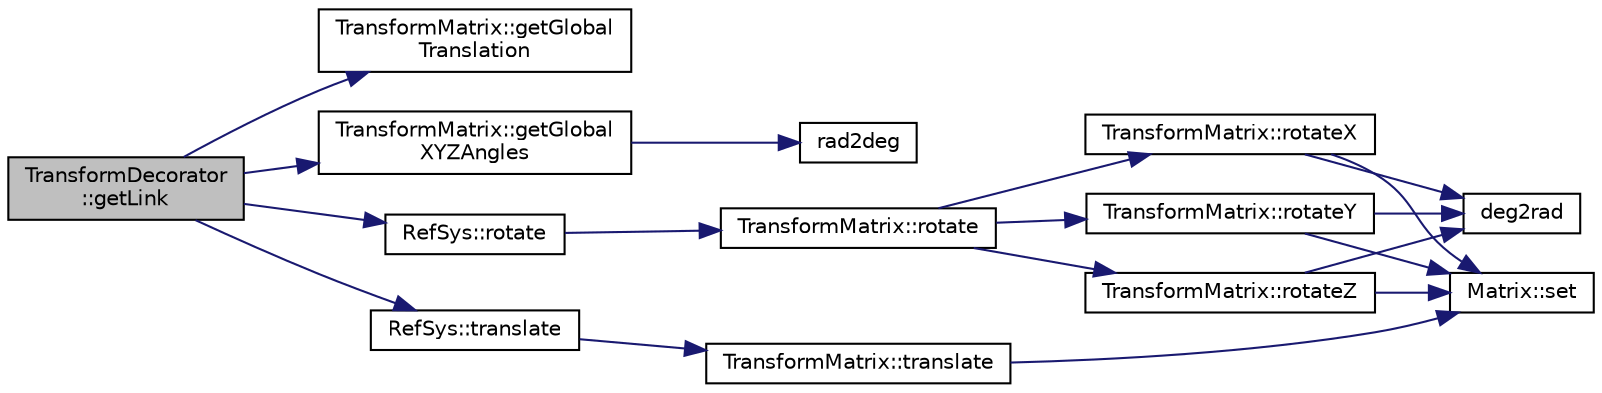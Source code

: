 digraph "TransformDecorator::getLink"
{
  edge [fontname="Helvetica",fontsize="10",labelfontname="Helvetica",labelfontsize="10"];
  node [fontname="Helvetica",fontsize="10",shape=record];
  rankdir="LR";
  Node1 [label="TransformDecorator\l::getLink",height=0.2,width=0.4,color="black", fillcolor="grey75", style="filled" fontcolor="black"];
  Node1 -> Node2 [color="midnightblue",fontsize="10",style="solid",fontname="Helvetica"];
  Node2 [label="TransformMatrix::getGlobal\lTranslation",height=0.2,width=0.4,color="black", fillcolor="white", style="filled",URL="$classTransformMatrix.html#a7f27e92f29e5d19fdffafb1fd987984b",tooltip="Gets the translation wrt. the fixed axes x,y,z. Obtains the rotation angles about the fixed x..."];
  Node1 -> Node3 [color="midnightblue",fontsize="10",style="solid",fontname="Helvetica"];
  Node3 [label="TransformMatrix::getGlobal\lXYZAngles",height=0.2,width=0.4,color="black", fillcolor="white", style="filled",URL="$classTransformMatrix.html#a72b499093d75f6737660168c21b01a5b",tooltip="Gets the rotation angles about the fixed axes x,y,z. Obtains the rotation angles about the fixed x..."];
  Node3 -> Node4 [color="midnightblue",fontsize="10",style="solid",fontname="Helvetica"];
  Node4 [label="rad2deg",height=0.2,width=0.4,color="black", fillcolor="white", style="filled",URL="$Math_8h.html#a638b7a3259334d9389d4dcb31cb7dfea"];
  Node1 -> Node5 [color="midnightblue",fontsize="10",style="solid",fontname="Helvetica"];
  Node5 [label="RefSys::rotate",height=0.2,width=0.4,color="black", fillcolor="white", style="filled",URL="$classRefSys.html#af6bf58cbf4ee5d308bd05ab976562c56",tooltip="Rotates the reference system This methods rotates the reference system The origin is kept unmoved..."];
  Node5 -> Node6 [color="midnightblue",fontsize="10",style="solid",fontname="Helvetica"];
  Node6 [label="TransformMatrix::rotate",height=0.2,width=0.4,color="black", fillcolor="white", style="filled",URL="$classTransformMatrix.html#a20910983db5e4e0574879dd86b4f8a3e",tooltip="Applies a Roll-Pitch-Yaw rotation around the initial fixed x, y, z Applies three rotations around the..."];
  Node6 -> Node7 [color="midnightblue",fontsize="10",style="solid",fontname="Helvetica"];
  Node7 [label="TransformMatrix::rotateX",height=0.2,width=0.4,color="black", fillcolor="white", style="filled",URL="$classTransformMatrix.html#ad94010aa2da239614efbfb4926d63c04",tooltip="Applies a rotation around initial fixed x axis Applies a rotation around current x axis..."];
  Node7 -> Node8 [color="midnightblue",fontsize="10",style="solid",fontname="Helvetica"];
  Node8 [label="deg2rad",height=0.2,width=0.4,color="black", fillcolor="white", style="filled",URL="$Math_8h.html#a021636ed21e2cb128cb67fa392983ac0"];
  Node7 -> Node9 [color="midnightblue",fontsize="10",style="solid",fontname="Helvetica"];
  Node9 [label="Matrix::set",height=0.2,width=0.4,color="black", fillcolor="white", style="filled",URL="$classMatrix.html#a820d3e49ffea766faf310729803e1df1"];
  Node6 -> Node10 [color="midnightblue",fontsize="10",style="solid",fontname="Helvetica"];
  Node10 [label="TransformMatrix::rotateY",height=0.2,width=0.4,color="black", fillcolor="white", style="filled",URL="$classTransformMatrix.html#ac76ffec4c53cd0b70b0bc86a67f95ad0",tooltip="Applies a rotation around initial fixed y axis Applies a rotation around current y axis..."];
  Node10 -> Node8 [color="midnightblue",fontsize="10",style="solid",fontname="Helvetica"];
  Node10 -> Node9 [color="midnightblue",fontsize="10",style="solid",fontname="Helvetica"];
  Node6 -> Node11 [color="midnightblue",fontsize="10",style="solid",fontname="Helvetica"];
  Node11 [label="TransformMatrix::rotateZ",height=0.2,width=0.4,color="black", fillcolor="white", style="filled",URL="$classTransformMatrix.html#a4b485e8c3d73e3b687b4859b4cc11408",tooltip="Applies a rotation around initial fixed current z axis Applies a rotation around current z axis..."];
  Node11 -> Node8 [color="midnightblue",fontsize="10",style="solid",fontname="Helvetica"];
  Node11 -> Node9 [color="midnightblue",fontsize="10",style="solid",fontname="Helvetica"];
  Node1 -> Node12 [color="midnightblue",fontsize="10",style="solid",fontname="Helvetica"];
  Node12 [label="RefSys::translate",height=0.2,width=0.4,color="black", fillcolor="white", style="filled",URL="$classRefSys.html#a13d60d2bdaf80726fdd42694c1df98db",tooltip="Translates the origin of the reference system This methods translated the origin of the reference sys..."];
  Node12 -> Node13 [color="midnightblue",fontsize="10",style="solid",fontname="Helvetica"];
  Node13 [label="TransformMatrix::translate",height=0.2,width=0.4,color="black", fillcolor="white", style="filled",URL="$classTransformMatrix.html#ae2b5dc7c41da84953f791e12e0b22964",tooltip="performs a translation"];
  Node13 -> Node9 [color="midnightblue",fontsize="10",style="solid",fontname="Helvetica"];
}

